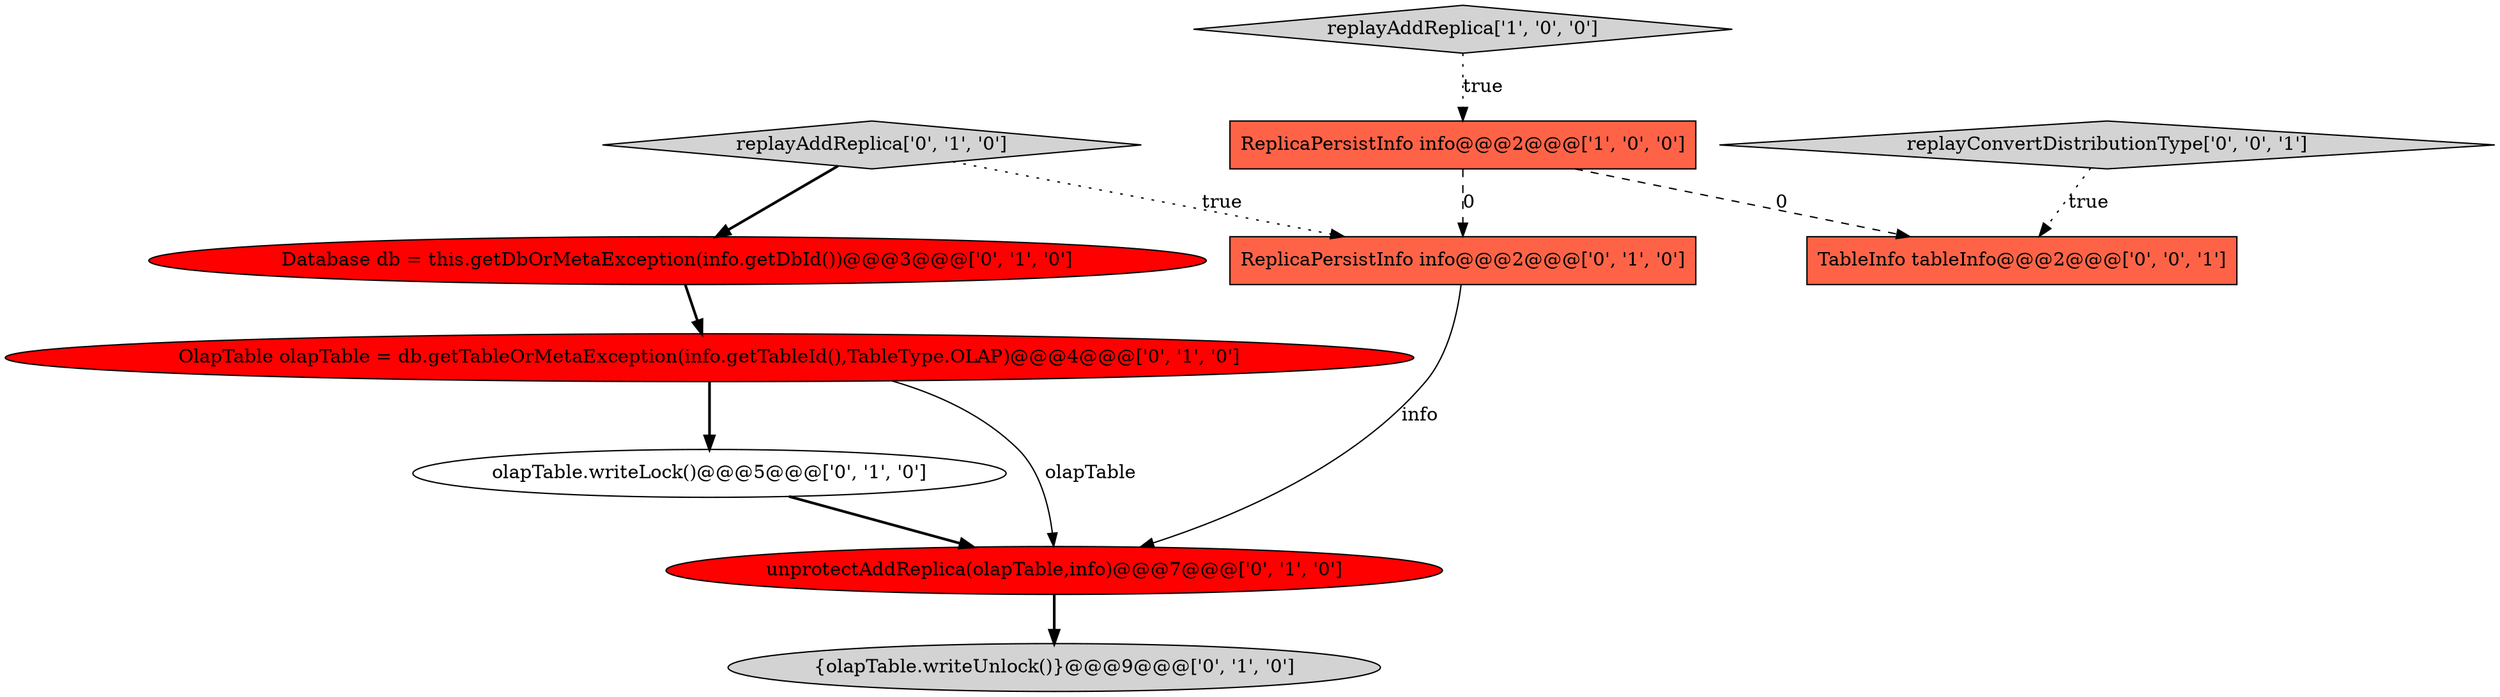 digraph {
5 [style = filled, label = "unprotectAddReplica(olapTable,info)@@@7@@@['0', '1', '0']", fillcolor = red, shape = ellipse image = "AAA1AAABBB2BBB"];
4 [style = filled, label = "replayAddReplica['0', '1', '0']", fillcolor = lightgray, shape = diamond image = "AAA0AAABBB2BBB"];
8 [style = filled, label = "olapTable.writeLock()@@@5@@@['0', '1', '0']", fillcolor = white, shape = ellipse image = "AAA0AAABBB2BBB"];
7 [style = filled, label = "OlapTable olapTable = db.getTableOrMetaException(info.getTableId(),TableType.OLAP)@@@4@@@['0', '1', '0']", fillcolor = red, shape = ellipse image = "AAA1AAABBB2BBB"];
9 [style = filled, label = "replayConvertDistributionType['0', '0', '1']", fillcolor = lightgray, shape = diamond image = "AAA0AAABBB3BBB"];
10 [style = filled, label = "TableInfo tableInfo@@@2@@@['0', '0', '1']", fillcolor = tomato, shape = box image = "AAA0AAABBB3BBB"];
0 [style = filled, label = "ReplicaPersistInfo info@@@2@@@['1', '0', '0']", fillcolor = tomato, shape = box image = "AAA1AAABBB1BBB"];
6 [style = filled, label = "Database db = this.getDbOrMetaException(info.getDbId())@@@3@@@['0', '1', '0']", fillcolor = red, shape = ellipse image = "AAA1AAABBB2BBB"];
1 [style = filled, label = "replayAddReplica['1', '0', '0']", fillcolor = lightgray, shape = diamond image = "AAA0AAABBB1BBB"];
3 [style = filled, label = "{olapTable.writeUnlock()}@@@9@@@['0', '1', '0']", fillcolor = lightgray, shape = ellipse image = "AAA0AAABBB2BBB"];
2 [style = filled, label = "ReplicaPersistInfo info@@@2@@@['0', '1', '0']", fillcolor = tomato, shape = box image = "AAA1AAABBB2BBB"];
5->3 [style = bold, label=""];
0->2 [style = dashed, label="0"];
1->0 [style = dotted, label="true"];
7->5 [style = solid, label="olapTable"];
6->7 [style = bold, label=""];
8->5 [style = bold, label=""];
9->10 [style = dotted, label="true"];
7->8 [style = bold, label=""];
4->6 [style = bold, label=""];
2->5 [style = solid, label="info"];
4->2 [style = dotted, label="true"];
0->10 [style = dashed, label="0"];
}
